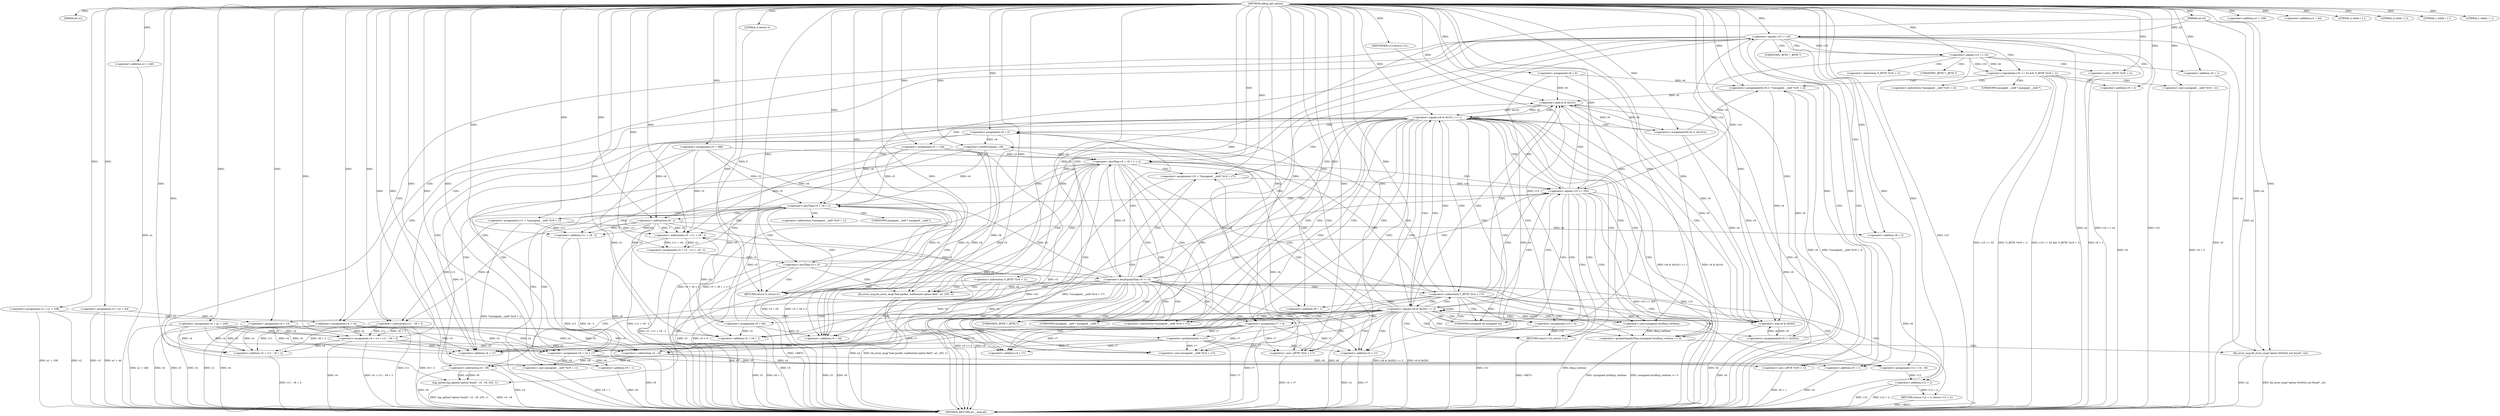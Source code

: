 digraph udhcp_get_option {  
"1000113" [label = "(METHOD,udhcp_get_option)" ]
"1000356" [label = "(METHOD_RETURN,int __fastcall)" ]
"1000114" [label = "(PARAM,int a1)" ]
"1000115" [label = "(PARAM,int a2)" ]
"1000129" [label = "(<operator>.assignment,v2 = a1 + 108)" ]
"1000131" [label = "(<operator>.addition,a1 + 108)" ]
"1000134" [label = "(<operator>.assignment,v3 = a1 + 44)" ]
"1000136" [label = "(<operator>.addition,a1 + 44)" ]
"1000139" [label = "(<operator>.assignment,v4 = a1 + 240)" ]
"1000141" [label = "(<operator>.addition,a1 + 240)" ]
"1000144" [label = "(<operator>.assignment,v5 = 388)" ]
"1000147" [label = "(<operator>.assignment,v6 = 0)" ]
"1000151" [label = "(LITERAL,2,while ( 2 ))" ]
"1000154" [label = "(LITERAL,2,while ( 2 ))" ]
"1000157" [label = "(LITERAL,1,while ( 1 ))" ]
"1000159" [label = "(<operator>.assignment,v7 = 0)" ]
"1000162" [label = "(<operator>.assignment,v8 = 0)" ]
"1000166" [label = "(LITERAL,1,while ( 1 ))" ]
"1000168" [label = "(<operator>.assignment,v9 = v4 + v7)" ]
"1000170" [label = "(<operator>.addition,v4 + v7)" ]
"1000173" [label = "(<operator>.assignment,v10 = *(unsigned __int8 *)(v4 + v7))" ]
"1000176" [label = "(<operator>.cast,(unsigned __int8 *)(v4 + v7))" ]
"1000178" [label = "(<operator>.addition,v4 + v7)" ]
"1000183" [label = "(<operator>.cast,(_BYTE *)(v4 + v7))" ]
"1000185" [label = "(<operator>.addition,v4 + v7)" ]
"1000189" [label = "(<operator>.preDecrement,--v8)" ]
"1000191" [label = "(<operator>.preIncrement,++v7)" ]
"1000194" [label = "(<operator>.lessThan,v5 + v8 + 1 < 2)" ]
"1000195" [label = "(<operator>.addition,v5 + v8 + 1)" ]
"1000197" [label = "(<operator>.addition,v8 + 1)" ]
"1000203" [label = "(<operator>.equals,v10 == 255)" ]
"1000208" [label = "(<operator>.lessThan,v5 + v8 < 2)" ]
"1000209" [label = "(<operator>.addition,v5 + v8)" ]
"1000214" [label = "(<operator>.assignment,v11 = *(unsigned __int8 *)(v9 + 1))" ]
"1000217" [label = "(<operator>.cast,(unsigned __int8 *)(v9 + 1))" ]
"1000219" [label = "(<operator>.addition,v9 + 1)" ]
"1000222" [label = "(<operator>.assignment,v5 = v5 - v11 + v8 - 2)" ]
"1000224" [label = "(<operator>.subtraction,v5 - v11 + v8 - 2)" ]
"1000226" [label = "(<operator>.addition,v11 + v8 - 2)" ]
"1000228" [label = "(<operator>.subtraction,v8 - 2)" ]
"1000232" [label = "(<operator>.lessThan,v5 < 0)" ]
"1000237" [label = "(<operator>.equals,v10 == a2)" ]
"1000243" [label = "(<operator>.cast,(_BYTE *)(v9 + 1))" ]
"1000245" [label = "(<operator>.addition,v9 + 1)" ]
"1000249" [label = "(<operator>.assignment,v12 = v4 - v8)" ]
"1000251" [label = "(<operator>.subtraction,v4 - v8)" ]
"1000254" [label = "(log_option,log_option(\"option found\", v4 - v8, 255, 1))" ]
"1000256" [label = "(<operator>.subtraction,v4 - v8)" ]
"1000261" [label = "(RETURN,return v12 + 2;,return v12 + 2;)" ]
"1000262" [label = "(<operator>.addition,v12 + 2)" ]
"1000266" [label = "(bb_error_msg,bb_error_msg(\"bad packet, malformed option field\", a2, 255, 1))" ]
"1000271" [label = "(RETURN,return 0;,return 0;)" ]
"1000272" [label = "(LITERAL,0,return 0;)" ]
"1000274" [label = "(<operator>.logicalAnd,v10 == 52 && *(_BYTE *)(v9 + 1))" ]
"1000275" [label = "(<operator>.equals,v10 == 52)" ]
"1000279" [label = "(<operator>.cast,(_BYTE *)(v9 + 1))" ]
"1000281" [label = "(<operator>.addition,v9 + 1)" ]
"1000284" [label = "(<operators>.assignmentOr,v6 |= *(unsigned __int8 *)(v9 + 2))" ]
"1000287" [label = "(<operator>.cast,(unsigned __int8 *)(v9 + 2))" ]
"1000289" [label = "(<operator>.addition,v9 + 2)" ]
"1000292" [label = "(<operator>.assignment,v4 = v4 + v11 - v8 + 2)" ]
"1000294" [label = "(<operator>.addition,v4 + v11 - v8 + 2)" ]
"1000296" [label = "(<operator>.subtraction,v11 - v8 + 2)" ]
"1000298" [label = "(<operator>.addition,v8 + 2)" ]
"1000302" [label = "(<operator>.lessEqualsThan,v5 <= 0)" ]
"1000307" [label = "(<operator>.equals,(v6 & 0x101) == 1)" ]
"1000308" [label = "(<operator>.and,v6 & 0x101)" ]
"1000313" [label = "(<operators>.assignmentOr,v6 |= 0x101u)" ]
"1000316" [label = "(<operator>.assignment,v5 = 128)" ]
"1000319" [label = "(<operator>.assignment,v4 = v2)" ]
"1000325" [label = "(<operator>.equals,(v6 & 0x202) == 2)" ]
"1000326" [label = "(<operator>.and,v6 & 0x202)" ]
"1000331" [label = "(<operators>.assignmentOr,v6 |= 0x202u)" ]
"1000334" [label = "(<operator>.assignment,v5 = 64)" ]
"1000337" [label = "(<operator>.assignment,v4 = v3)" ]
"1000342" [label = "(<operator>.assignment,v13 = 0)" ]
"1000346" [label = "(<operator>.greaterEqualsThan,(unsigned int)dhcp_verbose >= 3)" ]
"1000347" [label = "(<operator>.cast,(unsigned int)dhcp_verbose)" ]
"1000351" [label = "(bb_error_msg,bb_error_msg(\"option 0x%02x not found\", a2))" ]
"1000354" [label = "(RETURN,return v13;,return v13;)" ]
"1000355" [label = "(IDENTIFIER,v13,return v13;)" ]
"1000175" [label = "(<operator>.indirection,*(unsigned __int8 *)(v4 + v7))" ]
"1000177" [label = "(UNKNOWN,unsigned __int8 *,unsigned __int8 *)" ]
"1000182" [label = "(<operator>.indirection,*(_BYTE *)(v4 + v7))" ]
"1000184" [label = "(UNKNOWN,_BYTE *,_BYTE *)" ]
"1000216" [label = "(<operator>.indirection,*(unsigned __int8 *)(v9 + 1))" ]
"1000218" [label = "(UNKNOWN,unsigned __int8 *,unsigned __int8 *)" ]
"1000242" [label = "(<operator>.indirection,*(_BYTE *)(v9 + 1))" ]
"1000244" [label = "(UNKNOWN,_BYTE *,_BYTE *)" ]
"1000278" [label = "(<operator>.indirection,*(_BYTE *)(v9 + 1))" ]
"1000280" [label = "(UNKNOWN,_BYTE *,_BYTE *)" ]
"1000286" [label = "(<operator>.indirection,*(unsigned __int8 *)(v9 + 2))" ]
"1000288" [label = "(UNKNOWN,unsigned __int8 *,unsigned __int8 *)" ]
"1000348" [label = "(UNKNOWN,unsigned int,unsigned int)" ]
  "1000287" -> "1000356"  [ label = "DDG: v9 + 2"] 
  "1000326" -> "1000356"  [ label = "DDG: v6"] 
  "1000292" -> "1000356"  [ label = "DDG: v4 + v11 - v8 + 2"] 
  "1000134" -> "1000356"  [ label = "DDG: a1 + 44"] 
  "1000194" -> "1000356"  [ label = "DDG: v5 + v8 + 1 < 2"] 
  "1000334" -> "1000356"  [ label = "DDG: v5"] 
  "1000307" -> "1000356"  [ label = "DDG: (v6 & 0x101) == 1"] 
  "1000162" -> "1000356"  [ label = "DDG: v8"] 
  "1000203" -> "1000356"  [ label = "DDG: v10 == 255"] 
  "1000325" -> "1000356"  [ label = "DDG: (v6 & 0x202) == 2"] 
  "1000237" -> "1000356"  [ label = "DDG: a2"] 
  "1000351" -> "1000356"  [ label = "DDG: a2"] 
  "1000173" -> "1000356"  [ label = "DDG: v10"] 
  "1000319" -> "1000356"  [ label = "DDG: v2"] 
  "1000232" -> "1000356"  [ label = "DDG: v5"] 
  "1000307" -> "1000356"  [ label = "DDG: v6 & 0x101"] 
  "1000141" -> "1000356"  [ label = "DDG: a1"] 
  "1000351" -> "1000356"  [ label = "DDG: bb_error_msg(\"option 0x%02x not found\", a2)"] 
  "1000256" -> "1000356"  [ label = "DDG: v8"] 
  "1000245" -> "1000356"  [ label = "DDG: v9"] 
  "1000209" -> "1000356"  [ label = "DDG: v8"] 
  "1000228" -> "1000356"  [ label = "DDG: v8"] 
  "1000289" -> "1000356"  [ label = "DDG: v9"] 
  "1000254" -> "1000356"  [ label = "DDG: v4 - v8"] 
  "1000219" -> "1000356"  [ label = "DDG: v9"] 
  "1000296" -> "1000356"  [ label = "DDG: v8 + 2"] 
  "1000129" -> "1000356"  [ label = "DDG: v2"] 
  "1000294" -> "1000356"  [ label = "DDG: v11 - v8 + 2"] 
  "1000319" -> "1000356"  [ label = "DDG: v4"] 
  "1000274" -> "1000356"  [ label = "DDG: v10 == 52 && *(_BYTE *)(v9 + 1)"] 
  "1000266" -> "1000356"  [ label = "DDG: bb_error_msg(\"bad packet, malformed option field\", a2, 255, 1)"] 
  "1000226" -> "1000356"  [ label = "DDG: v11"] 
  "1000224" -> "1000356"  [ label = "DDG: v11 + v8 - 2"] 
  "1000302" -> "1000356"  [ label = "DDG: v5 <= 0"] 
  "1000266" -> "1000356"  [ label = "DDG: a2"] 
  "1000222" -> "1000356"  [ label = "DDG: v5 - v11 + v8 - 2"] 
  "1000203" -> "1000356"  [ label = "DDG: v10"] 
  "1000147" -> "1000356"  [ label = "DDG: v6"] 
  "1000281" -> "1000356"  [ label = "DDG: v9"] 
  "1000237" -> "1000356"  [ label = "DDG: v10 == a2"] 
  "1000115" -> "1000356"  [ label = "DDG: a2"] 
  "1000262" -> "1000356"  [ label = "DDG: v12"] 
  "1000346" -> "1000356"  [ label = "DDG: (unsigned int)dhcp_verbose >= 3"] 
  "1000292" -> "1000356"  [ label = "DDG: v4"] 
  "1000232" -> "1000356"  [ label = "DDG: v5 < 0"] 
  "1000183" -> "1000356"  [ label = "DDG: v4 + v7"] 
  "1000129" -> "1000356"  [ label = "DDG: a1 + 108"] 
  "1000313" -> "1000356"  [ label = "DDG: v6"] 
  "1000274" -> "1000356"  [ label = "DDG: v10 == 52"] 
  "1000342" -> "1000356"  [ label = "DDG: v13"] 
  "1000284" -> "1000356"  [ label = "DDG: *(unsigned __int8 *)(v9 + 2)"] 
  "1000302" -> "1000356"  [ label = "DDG: v5"] 
  "1000197" -> "1000356"  [ label = "DDG: v8"] 
  "1000316" -> "1000356"  [ label = "DDG: v5"] 
  "1000331" -> "1000356"  [ label = "DDG: v6"] 
  "1000347" -> "1000356"  [ label = "DDG: dhcp_verbose"] 
  "1000256" -> "1000356"  [ label = "DDG: v4"] 
  "1000208" -> "1000356"  [ label = "DDG: v5 + v8"] 
  "1000208" -> "1000356"  [ label = "DDG: v5 + v8 < 2"] 
  "1000279" -> "1000356"  [ label = "DDG: v9 + 1"] 
  "1000134" -> "1000356"  [ label = "DDG: v3"] 
  "1000139" -> "1000356"  [ label = "DDG: a1 + 240"] 
  "1000191" -> "1000356"  [ label = "DDG: v7"] 
  "1000185" -> "1000356"  [ label = "DDG: v7"] 
  "1000226" -> "1000356"  [ label = "DDG: v8 - 2"] 
  "1000195" -> "1000356"  [ label = "DDG: v5"] 
  "1000298" -> "1000356"  [ label = "DDG: v8"] 
  "1000168" -> "1000356"  [ label = "DDG: v9"] 
  "1000337" -> "1000356"  [ label = "DDG: v3"] 
  "1000346" -> "1000356"  [ label = "DDG: (unsigned int)dhcp_verbose"] 
  "1000139" -> "1000356"  [ label = "DDG: v4"] 
  "1000274" -> "1000356"  [ label = "DDG: *(_BYTE *)(v9 + 1)"] 
  "1000144" -> "1000356"  [ label = "DDG: v5"] 
  "1000214" -> "1000356"  [ label = "DDG: *(unsigned __int8 *)(v9 + 1)"] 
  "1000209" -> "1000356"  [ label = "DDG: v5"] 
  "1000237" -> "1000356"  [ label = "DDG: v10"] 
  "1000159" -> "1000356"  [ label = "DDG: v7"] 
  "1000254" -> "1000356"  [ label = "DDG: log_option(\"option found\", v4 - v8, 255, 1)"] 
  "1000308" -> "1000356"  [ label = "DDG: v6"] 
  "1000194" -> "1000356"  [ label = "DDG: v5 + v8 + 1"] 
  "1000325" -> "1000356"  [ label = "DDG: v6 & 0x202"] 
  "1000275" -> "1000356"  [ label = "DDG: v10"] 
  "1000195" -> "1000356"  [ label = "DDG: v8 + 1"] 
  "1000296" -> "1000356"  [ label = "DDG: v11"] 
  "1000173" -> "1000356"  [ label = "DDG: *(unsigned __int8 *)(v4 + v7)"] 
  "1000262" -> "1000356"  [ label = "DDG: v12 + 2"] 
  "1000243" -> "1000356"  [ label = "DDG: v9 + 1"] 
  "1000337" -> "1000356"  [ label = "DDG: v4"] 
  "1000284" -> "1000356"  [ label = "DDG: v6"] 
  "1000217" -> "1000356"  [ label = "DDG: v9 + 1"] 
  "1000185" -> "1000356"  [ label = "DDG: v4"] 
  "1000271" -> "1000356"  [ label = "DDG: <RET>"] 
  "1000261" -> "1000356"  [ label = "DDG: <RET>"] 
  "1000354" -> "1000356"  [ label = "DDG: <RET>"] 
  "1000113" -> "1000114"  [ label = "DDG: "] 
  "1000113" -> "1000115"  [ label = "DDG: "] 
  "1000113" -> "1000129"  [ label = "DDG: "] 
  "1000113" -> "1000131"  [ label = "DDG: "] 
  "1000113" -> "1000134"  [ label = "DDG: "] 
  "1000113" -> "1000136"  [ label = "DDG: "] 
  "1000113" -> "1000139"  [ label = "DDG: "] 
  "1000113" -> "1000141"  [ label = "DDG: "] 
  "1000113" -> "1000144"  [ label = "DDG: "] 
  "1000113" -> "1000147"  [ label = "DDG: "] 
  "1000113" -> "1000151"  [ label = "DDG: "] 
  "1000113" -> "1000154"  [ label = "DDG: "] 
  "1000113" -> "1000157"  [ label = "DDG: "] 
  "1000113" -> "1000159"  [ label = "DDG: "] 
  "1000113" -> "1000162"  [ label = "DDG: "] 
  "1000113" -> "1000166"  [ label = "DDG: "] 
  "1000319" -> "1000168"  [ label = "DDG: v4"] 
  "1000292" -> "1000168"  [ label = "DDG: v4"] 
  "1000139" -> "1000168"  [ label = "DDG: v4"] 
  "1000337" -> "1000168"  [ label = "DDG: v4"] 
  "1000113" -> "1000168"  [ label = "DDG: "] 
  "1000191" -> "1000168"  [ label = "DDG: v7"] 
  "1000159" -> "1000168"  [ label = "DDG: v7"] 
  "1000319" -> "1000170"  [ label = "DDG: v4"] 
  "1000292" -> "1000170"  [ label = "DDG: v4"] 
  "1000139" -> "1000170"  [ label = "DDG: v4"] 
  "1000337" -> "1000170"  [ label = "DDG: v4"] 
  "1000113" -> "1000170"  [ label = "DDG: "] 
  "1000191" -> "1000170"  [ label = "DDG: v7"] 
  "1000159" -> "1000170"  [ label = "DDG: v7"] 
  "1000113" -> "1000173"  [ label = "DDG: "] 
  "1000113" -> "1000176"  [ label = "DDG: "] 
  "1000191" -> "1000176"  [ label = "DDG: v7"] 
  "1000159" -> "1000176"  [ label = "DDG: v7"] 
  "1000113" -> "1000178"  [ label = "DDG: "] 
  "1000191" -> "1000178"  [ label = "DDG: v7"] 
  "1000159" -> "1000178"  [ label = "DDG: v7"] 
  "1000113" -> "1000183"  [ label = "DDG: "] 
  "1000191" -> "1000183"  [ label = "DDG: v7"] 
  "1000159" -> "1000183"  [ label = "DDG: v7"] 
  "1000113" -> "1000185"  [ label = "DDG: "] 
  "1000191" -> "1000185"  [ label = "DDG: v7"] 
  "1000159" -> "1000185"  [ label = "DDG: v7"] 
  "1000162" -> "1000189"  [ label = "DDG: v8"] 
  "1000113" -> "1000189"  [ label = "DDG: "] 
  "1000113" -> "1000191"  [ label = "DDG: "] 
  "1000159" -> "1000191"  [ label = "DDG: v7"] 
  "1000334" -> "1000194"  [ label = "DDG: v5"] 
  "1000302" -> "1000194"  [ label = "DDG: v5"] 
  "1000316" -> "1000194"  [ label = "DDG: v5"] 
  "1000144" -> "1000194"  [ label = "DDG: v5"] 
  "1000113" -> "1000194"  [ label = "DDG: "] 
  "1000189" -> "1000194"  [ label = "DDG: v8"] 
  "1000334" -> "1000195"  [ label = "DDG: v5"] 
  "1000302" -> "1000195"  [ label = "DDG: v5"] 
  "1000316" -> "1000195"  [ label = "DDG: v5"] 
  "1000144" -> "1000195"  [ label = "DDG: v5"] 
  "1000113" -> "1000195"  [ label = "DDG: "] 
  "1000189" -> "1000195"  [ label = "DDG: v8"] 
  "1000189" -> "1000197"  [ label = "DDG: v8"] 
  "1000113" -> "1000197"  [ label = "DDG: "] 
  "1000173" -> "1000203"  [ label = "DDG: v10"] 
  "1000275" -> "1000203"  [ label = "DDG: v10"] 
  "1000113" -> "1000203"  [ label = "DDG: "] 
  "1000334" -> "1000208"  [ label = "DDG: v5"] 
  "1000302" -> "1000208"  [ label = "DDG: v5"] 
  "1000316" -> "1000208"  [ label = "DDG: v5"] 
  "1000144" -> "1000208"  [ label = "DDG: v5"] 
  "1000113" -> "1000208"  [ label = "DDG: "] 
  "1000162" -> "1000208"  [ label = "DDG: v8"] 
  "1000189" -> "1000208"  [ label = "DDG: v8"] 
  "1000334" -> "1000209"  [ label = "DDG: v5"] 
  "1000302" -> "1000209"  [ label = "DDG: v5"] 
  "1000316" -> "1000209"  [ label = "DDG: v5"] 
  "1000144" -> "1000209"  [ label = "DDG: v5"] 
  "1000113" -> "1000209"  [ label = "DDG: "] 
  "1000162" -> "1000209"  [ label = "DDG: v8"] 
  "1000189" -> "1000209"  [ label = "DDG: v8"] 
  "1000113" -> "1000214"  [ label = "DDG: "] 
  "1000168" -> "1000217"  [ label = "DDG: v9"] 
  "1000113" -> "1000217"  [ label = "DDG: "] 
  "1000168" -> "1000219"  [ label = "DDG: v9"] 
  "1000113" -> "1000219"  [ label = "DDG: "] 
  "1000224" -> "1000222"  [ label = "DDG: v5"] 
  "1000224" -> "1000222"  [ label = "DDG: v11 + v8 - 2"] 
  "1000113" -> "1000222"  [ label = "DDG: "] 
  "1000113" -> "1000224"  [ label = "DDG: "] 
  "1000334" -> "1000224"  [ label = "DDG: v5"] 
  "1000302" -> "1000224"  [ label = "DDG: v5"] 
  "1000316" -> "1000224"  [ label = "DDG: v5"] 
  "1000144" -> "1000224"  [ label = "DDG: v5"] 
  "1000214" -> "1000224"  [ label = "DDG: v11"] 
  "1000228" -> "1000224"  [ label = "DDG: v8"] 
  "1000228" -> "1000224"  [ label = "DDG: 2"] 
  "1000214" -> "1000226"  [ label = "DDG: v11"] 
  "1000113" -> "1000226"  [ label = "DDG: "] 
  "1000228" -> "1000226"  [ label = "DDG: v8"] 
  "1000228" -> "1000226"  [ label = "DDG: 2"] 
  "1000113" -> "1000228"  [ label = "DDG: "] 
  "1000162" -> "1000228"  [ label = "DDG: v8"] 
  "1000189" -> "1000228"  [ label = "DDG: v8"] 
  "1000222" -> "1000232"  [ label = "DDG: v5"] 
  "1000113" -> "1000232"  [ label = "DDG: "] 
  "1000203" -> "1000237"  [ label = "DDG: v10"] 
  "1000113" -> "1000237"  [ label = "DDG: "] 
  "1000115" -> "1000237"  [ label = "DDG: a2"] 
  "1000113" -> "1000243"  [ label = "DDG: "] 
  "1000168" -> "1000243"  [ label = "DDG: v9"] 
  "1000113" -> "1000245"  [ label = "DDG: "] 
  "1000168" -> "1000245"  [ label = "DDG: v9"] 
  "1000251" -> "1000249"  [ label = "DDG: v4"] 
  "1000251" -> "1000249"  [ label = "DDG: v8"] 
  "1000113" -> "1000249"  [ label = "DDG: "] 
  "1000319" -> "1000251"  [ label = "DDG: v4"] 
  "1000292" -> "1000251"  [ label = "DDG: v4"] 
  "1000139" -> "1000251"  [ label = "DDG: v4"] 
  "1000337" -> "1000251"  [ label = "DDG: v4"] 
  "1000113" -> "1000251"  [ label = "DDG: "] 
  "1000228" -> "1000251"  [ label = "DDG: v8"] 
  "1000113" -> "1000254"  [ label = "DDG: "] 
  "1000256" -> "1000254"  [ label = "DDG: v4"] 
  "1000256" -> "1000254"  [ label = "DDG: v8"] 
  "1000251" -> "1000256"  [ label = "DDG: v4"] 
  "1000113" -> "1000256"  [ label = "DDG: "] 
  "1000251" -> "1000256"  [ label = "DDG: v8"] 
  "1000262" -> "1000261"  [ label = "DDG: v12 + 2"] 
  "1000249" -> "1000262"  [ label = "DDG: v12"] 
  "1000113" -> "1000262"  [ label = "DDG: "] 
  "1000113" -> "1000266"  [ label = "DDG: "] 
  "1000237" -> "1000266"  [ label = "DDG: a2"] 
  "1000115" -> "1000266"  [ label = "DDG: a2"] 
  "1000272" -> "1000271"  [ label = "DDG: 0"] 
  "1000113" -> "1000271"  [ label = "DDG: "] 
  "1000113" -> "1000272"  [ label = "DDG: "] 
  "1000275" -> "1000274"  [ label = "DDG: v10"] 
  "1000275" -> "1000274"  [ label = "DDG: 52"] 
  "1000237" -> "1000275"  [ label = "DDG: v10"] 
  "1000113" -> "1000275"  [ label = "DDG: "] 
  "1000113" -> "1000279"  [ label = "DDG: "] 
  "1000113" -> "1000281"  [ label = "DDG: "] 
  "1000147" -> "1000284"  [ label = "DDG: v6"] 
  "1000313" -> "1000284"  [ label = "DDG: v6"] 
  "1000331" -> "1000284"  [ label = "DDG: v6"] 
  "1000113" -> "1000284"  [ label = "DDG: "] 
  "1000113" -> "1000287"  [ label = "DDG: "] 
  "1000113" -> "1000289"  [ label = "DDG: "] 
  "1000319" -> "1000292"  [ label = "DDG: v4"] 
  "1000139" -> "1000292"  [ label = "DDG: v4"] 
  "1000337" -> "1000292"  [ label = "DDG: v4"] 
  "1000113" -> "1000292"  [ label = "DDG: "] 
  "1000296" -> "1000292"  [ label = "DDG: v11"] 
  "1000296" -> "1000292"  [ label = "DDG: v8 + 2"] 
  "1000319" -> "1000294"  [ label = "DDG: v4"] 
  "1000292" -> "1000294"  [ label = "DDG: v4"] 
  "1000139" -> "1000294"  [ label = "DDG: v4"] 
  "1000337" -> "1000294"  [ label = "DDG: v4"] 
  "1000113" -> "1000294"  [ label = "DDG: "] 
  "1000296" -> "1000294"  [ label = "DDG: v11"] 
  "1000296" -> "1000294"  [ label = "DDG: v8 + 2"] 
  "1000113" -> "1000296"  [ label = "DDG: "] 
  "1000214" -> "1000296"  [ label = "DDG: v11"] 
  "1000228" -> "1000296"  [ label = "DDG: v8"] 
  "1000228" -> "1000298"  [ label = "DDG: v8"] 
  "1000113" -> "1000298"  [ label = "DDG: "] 
  "1000232" -> "1000302"  [ label = "DDG: v5"] 
  "1000113" -> "1000302"  [ label = "DDG: "] 
  "1000308" -> "1000307"  [ label = "DDG: v6"] 
  "1000308" -> "1000307"  [ label = "DDG: 0x101"] 
  "1000147" -> "1000308"  [ label = "DDG: v6"] 
  "1000313" -> "1000308"  [ label = "DDG: v6"] 
  "1000331" -> "1000308"  [ label = "DDG: v6"] 
  "1000284" -> "1000308"  [ label = "DDG: v6"] 
  "1000113" -> "1000308"  [ label = "DDG: "] 
  "1000113" -> "1000307"  [ label = "DDG: "] 
  "1000113" -> "1000313"  [ label = "DDG: "] 
  "1000308" -> "1000313"  [ label = "DDG: v6"] 
  "1000113" -> "1000316"  [ label = "DDG: "] 
  "1000129" -> "1000319"  [ label = "DDG: v2"] 
  "1000113" -> "1000319"  [ label = "DDG: "] 
  "1000326" -> "1000325"  [ label = "DDG: v6"] 
  "1000326" -> "1000325"  [ label = "DDG: 0x202"] 
  "1000147" -> "1000326"  [ label = "DDG: v6"] 
  "1000313" -> "1000326"  [ label = "DDG: v6"] 
  "1000331" -> "1000326"  [ label = "DDG: v6"] 
  "1000308" -> "1000326"  [ label = "DDG: v6"] 
  "1000284" -> "1000326"  [ label = "DDG: v6"] 
  "1000113" -> "1000326"  [ label = "DDG: "] 
  "1000113" -> "1000325"  [ label = "DDG: "] 
  "1000113" -> "1000331"  [ label = "DDG: "] 
  "1000326" -> "1000331"  [ label = "DDG: v6"] 
  "1000113" -> "1000334"  [ label = "DDG: "] 
  "1000134" -> "1000337"  [ label = "DDG: v3"] 
  "1000113" -> "1000337"  [ label = "DDG: "] 
  "1000113" -> "1000342"  [ label = "DDG: "] 
  "1000347" -> "1000346"  [ label = "DDG: dhcp_verbose"] 
  "1000113" -> "1000347"  [ label = "DDG: "] 
  "1000113" -> "1000346"  [ label = "DDG: "] 
  "1000113" -> "1000351"  [ label = "DDG: "] 
  "1000237" -> "1000351"  [ label = "DDG: a2"] 
  "1000115" -> "1000351"  [ label = "DDG: a2"] 
  "1000355" -> "1000354"  [ label = "DDG: v13"] 
  "1000342" -> "1000354"  [ label = "DDG: v13"] 
  "1000113" -> "1000355"  [ label = "DDG: "] 
  "1000182" -> "1000191"  [ label = "CDG: "] 
  "1000182" -> "1000189"  [ label = "CDG: "] 
  "1000182" -> "1000197"  [ label = "CDG: "] 
  "1000182" -> "1000195"  [ label = "CDG: "] 
  "1000182" -> "1000194"  [ label = "CDG: "] 
  "1000182" -> "1000203"  [ label = "CDG: "] 
  "1000182" -> "1000308"  [ label = "CDG: "] 
  "1000182" -> "1000307"  [ label = "CDG: "] 
  "1000182" -> "1000326"  [ label = "CDG: "] 
  "1000182" -> "1000325"  [ label = "CDG: "] 
  "1000182" -> "1000348"  [ label = "CDG: "] 
  "1000182" -> "1000347"  [ label = "CDG: "] 
  "1000182" -> "1000346"  [ label = "CDG: "] 
  "1000182" -> "1000342"  [ label = "CDG: "] 
  "1000182" -> "1000354"  [ label = "CDG: "] 
  "1000194" -> "1000271"  [ label = "CDG: "] 
  "1000194" -> "1000266"  [ label = "CDG: "] 
  "1000194" -> "1000176"  [ label = "CDG: "] 
  "1000194" -> "1000175"  [ label = "CDG: "] 
  "1000194" -> "1000173"  [ label = "CDG: "] 
  "1000194" -> "1000170"  [ label = "CDG: "] 
  "1000194" -> "1000168"  [ label = "CDG: "] 
  "1000194" -> "1000185"  [ label = "CDG: "] 
  "1000194" -> "1000184"  [ label = "CDG: "] 
  "1000194" -> "1000183"  [ label = "CDG: "] 
  "1000194" -> "1000182"  [ label = "CDG: "] 
  "1000194" -> "1000178"  [ label = "CDG: "] 
  "1000194" -> "1000177"  [ label = "CDG: "] 
  "1000194" -> "1000203"  [ label = "CDG: "] 
  "1000203" -> "1000208"  [ label = "CDG: "] 
  "1000203" -> "1000209"  [ label = "CDG: "] 
  "1000203" -> "1000308"  [ label = "CDG: "] 
  "1000203" -> "1000307"  [ label = "CDG: "] 
  "1000203" -> "1000326"  [ label = "CDG: "] 
  "1000203" -> "1000325"  [ label = "CDG: "] 
  "1000203" -> "1000348"  [ label = "CDG: "] 
  "1000203" -> "1000347"  [ label = "CDG: "] 
  "1000203" -> "1000346"  [ label = "CDG: "] 
  "1000203" -> "1000342"  [ label = "CDG: "] 
  "1000203" -> "1000354"  [ label = "CDG: "] 
  "1000208" -> "1000224"  [ label = "CDG: "] 
  "1000208" -> "1000222"  [ label = "CDG: "] 
  "1000208" -> "1000219"  [ label = "CDG: "] 
  "1000208" -> "1000218"  [ label = "CDG: "] 
  "1000208" -> "1000217"  [ label = "CDG: "] 
  "1000208" -> "1000216"  [ label = "CDG: "] 
  "1000208" -> "1000214"  [ label = "CDG: "] 
  "1000208" -> "1000232"  [ label = "CDG: "] 
  "1000208" -> "1000228"  [ label = "CDG: "] 
  "1000208" -> "1000226"  [ label = "CDG: "] 
  "1000208" -> "1000271"  [ label = "CDG: "] 
  "1000208" -> "1000266"  [ label = "CDG: "] 
  "1000232" -> "1000237"  [ label = "CDG: "] 
  "1000232" -> "1000271"  [ label = "CDG: "] 
  "1000232" -> "1000266"  [ label = "CDG: "] 
  "1000237" -> "1000245"  [ label = "CDG: "] 
  "1000237" -> "1000244"  [ label = "CDG: "] 
  "1000237" -> "1000243"  [ label = "CDG: "] 
  "1000237" -> "1000242"  [ label = "CDG: "] 
  "1000237" -> "1000275"  [ label = "CDG: "] 
  "1000237" -> "1000274"  [ label = "CDG: "] 
  "1000237" -> "1000302"  [ label = "CDG: "] 
  "1000237" -> "1000298"  [ label = "CDG: "] 
  "1000237" -> "1000296"  [ label = "CDG: "] 
  "1000237" -> "1000294"  [ label = "CDG: "] 
  "1000237" -> "1000292"  [ label = "CDG: "] 
  "1000242" -> "1000256"  [ label = "CDG: "] 
  "1000242" -> "1000254"  [ label = "CDG: "] 
  "1000242" -> "1000251"  [ label = "CDG: "] 
  "1000242" -> "1000249"  [ label = "CDG: "] 
  "1000242" -> "1000271"  [ label = "CDG: "] 
  "1000242" -> "1000266"  [ label = "CDG: "] 
  "1000242" -> "1000262"  [ label = "CDG: "] 
  "1000242" -> "1000261"  [ label = "CDG: "] 
  "1000274" -> "1000288"  [ label = "CDG: "] 
  "1000274" -> "1000287"  [ label = "CDG: "] 
  "1000274" -> "1000286"  [ label = "CDG: "] 
  "1000274" -> "1000284"  [ label = "CDG: "] 
  "1000274" -> "1000289"  [ label = "CDG: "] 
  "1000275" -> "1000281"  [ label = "CDG: "] 
  "1000275" -> "1000280"  [ label = "CDG: "] 
  "1000275" -> "1000279"  [ label = "CDG: "] 
  "1000275" -> "1000278"  [ label = "CDG: "] 
  "1000302" -> "1000271"  [ label = "CDG: "] 
  "1000302" -> "1000266"  [ label = "CDG: "] 
  "1000302" -> "1000162"  [ label = "CDG: "] 
  "1000302" -> "1000308"  [ label = "CDG: "] 
  "1000302" -> "1000307"  [ label = "CDG: "] 
  "1000302" -> "1000159"  [ label = "CDG: "] 
  "1000302" -> "1000176"  [ label = "CDG: "] 
  "1000302" -> "1000175"  [ label = "CDG: "] 
  "1000302" -> "1000173"  [ label = "CDG: "] 
  "1000302" -> "1000170"  [ label = "CDG: "] 
  "1000302" -> "1000168"  [ label = "CDG: "] 
  "1000302" -> "1000185"  [ label = "CDG: "] 
  "1000302" -> "1000184"  [ label = "CDG: "] 
  "1000302" -> "1000183"  [ label = "CDG: "] 
  "1000302" -> "1000182"  [ label = "CDG: "] 
  "1000302" -> "1000178"  [ label = "CDG: "] 
  "1000302" -> "1000177"  [ label = "CDG: "] 
  "1000302" -> "1000203"  [ label = "CDG: "] 
  "1000307" -> "1000319"  [ label = "CDG: "] 
  "1000307" -> "1000316"  [ label = "CDG: "] 
  "1000307" -> "1000313"  [ label = "CDG: "] 
  "1000307" -> "1000326"  [ label = "CDG: "] 
  "1000307" -> "1000325"  [ label = "CDG: "] 
  "1000307" -> "1000348"  [ label = "CDG: "] 
  "1000307" -> "1000347"  [ label = "CDG: "] 
  "1000307" -> "1000346"  [ label = "CDG: "] 
  "1000307" -> "1000342"  [ label = "CDG: "] 
  "1000307" -> "1000354"  [ label = "CDG: "] 
  "1000307" -> "1000162"  [ label = "CDG: "] 
  "1000307" -> "1000308"  [ label = "CDG: "] 
  "1000307" -> "1000307"  [ label = "CDG: "] 
  "1000307" -> "1000159"  [ label = "CDG: "] 
  "1000307" -> "1000176"  [ label = "CDG: "] 
  "1000307" -> "1000175"  [ label = "CDG: "] 
  "1000307" -> "1000173"  [ label = "CDG: "] 
  "1000307" -> "1000170"  [ label = "CDG: "] 
  "1000307" -> "1000168"  [ label = "CDG: "] 
  "1000307" -> "1000185"  [ label = "CDG: "] 
  "1000307" -> "1000184"  [ label = "CDG: "] 
  "1000307" -> "1000183"  [ label = "CDG: "] 
  "1000307" -> "1000182"  [ label = "CDG: "] 
  "1000307" -> "1000178"  [ label = "CDG: "] 
  "1000307" -> "1000177"  [ label = "CDG: "] 
  "1000307" -> "1000203"  [ label = "CDG: "] 
  "1000325" -> "1000334"  [ label = "CDG: "] 
  "1000325" -> "1000331"  [ label = "CDG: "] 
  "1000325" -> "1000348"  [ label = "CDG: "] 
  "1000325" -> "1000347"  [ label = "CDG: "] 
  "1000325" -> "1000346"  [ label = "CDG: "] 
  "1000325" -> "1000342"  [ label = "CDG: "] 
  "1000325" -> "1000337"  [ label = "CDG: "] 
  "1000325" -> "1000354"  [ label = "CDG: "] 
  "1000325" -> "1000326"  [ label = "CDG: "] 
  "1000325" -> "1000325"  [ label = "CDG: "] 
  "1000325" -> "1000162"  [ label = "CDG: "] 
  "1000325" -> "1000308"  [ label = "CDG: "] 
  "1000325" -> "1000307"  [ label = "CDG: "] 
  "1000325" -> "1000159"  [ label = "CDG: "] 
  "1000325" -> "1000176"  [ label = "CDG: "] 
  "1000325" -> "1000175"  [ label = "CDG: "] 
  "1000325" -> "1000173"  [ label = "CDG: "] 
  "1000325" -> "1000170"  [ label = "CDG: "] 
  "1000325" -> "1000168"  [ label = "CDG: "] 
  "1000325" -> "1000185"  [ label = "CDG: "] 
  "1000325" -> "1000184"  [ label = "CDG: "] 
  "1000325" -> "1000183"  [ label = "CDG: "] 
  "1000325" -> "1000182"  [ label = "CDG: "] 
  "1000325" -> "1000178"  [ label = "CDG: "] 
  "1000325" -> "1000177"  [ label = "CDG: "] 
  "1000325" -> "1000203"  [ label = "CDG: "] 
  "1000346" -> "1000351"  [ label = "CDG: "] 
}
